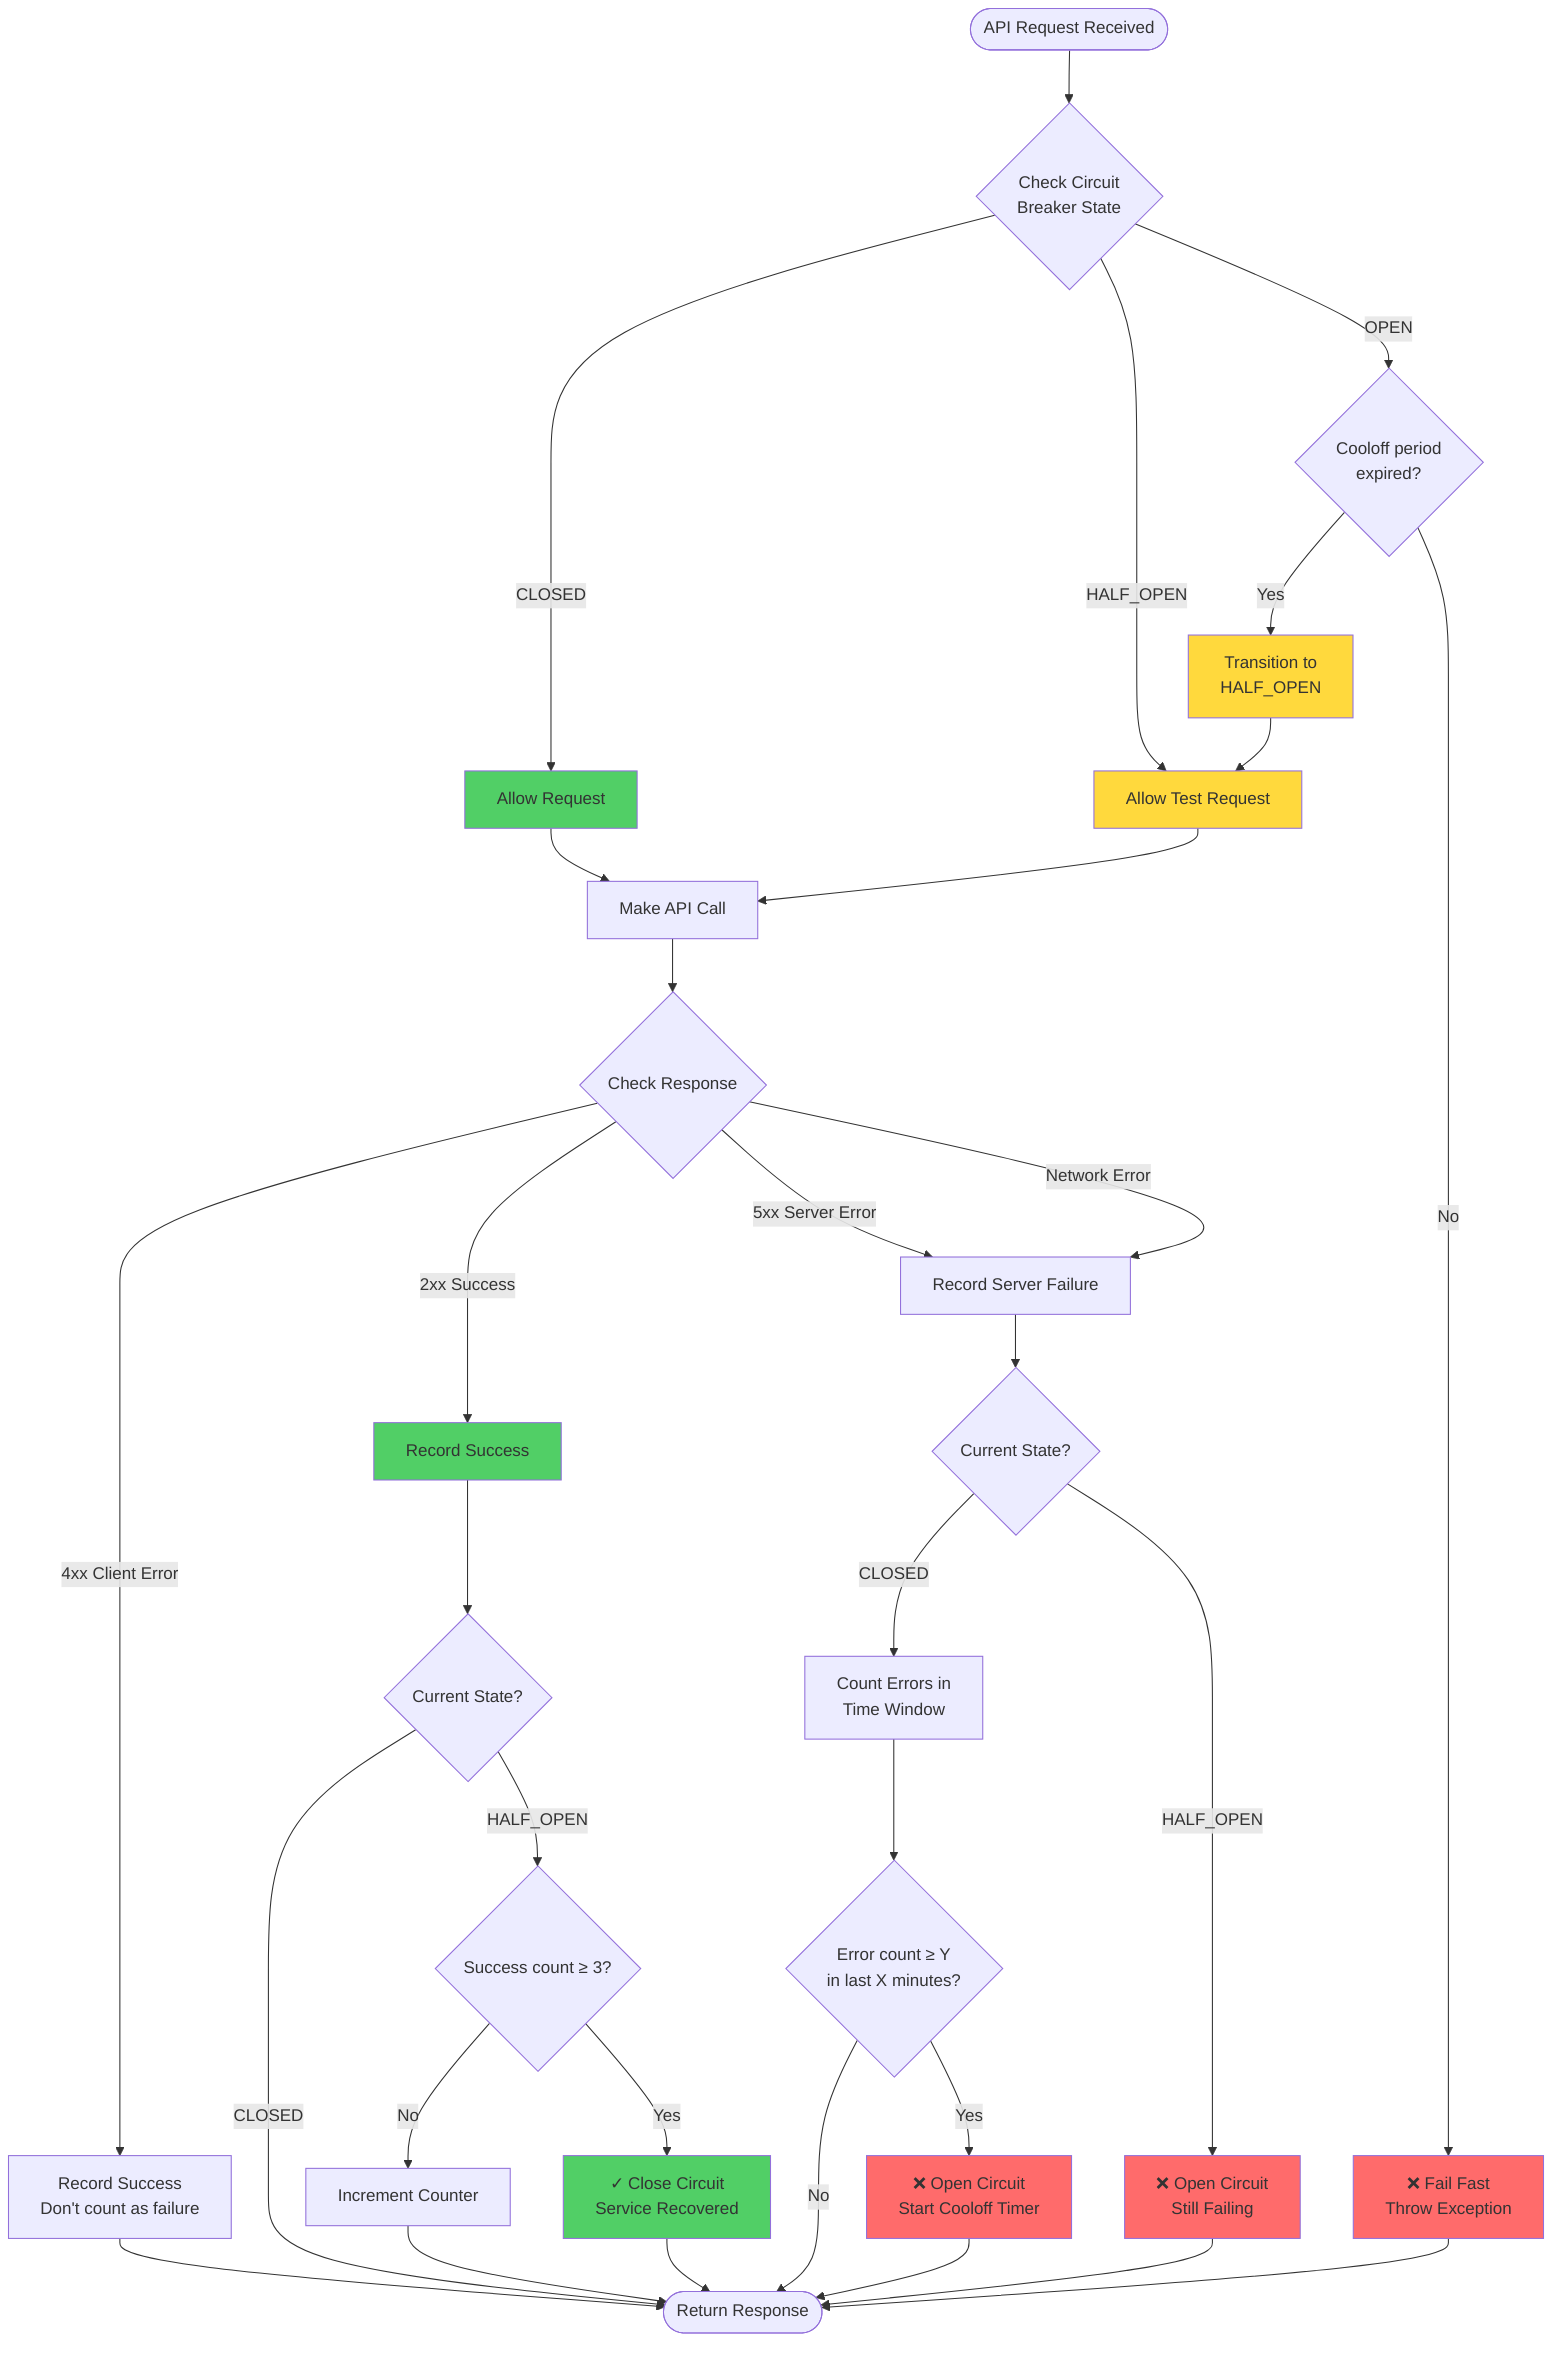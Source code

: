 flowchart TD
    Start([API Request Received]) --> CheckState{Check Circuit<br/>Breaker State}
    
    CheckState -->|CLOSED| AllowReq[Allow Request]
    CheckState -->|OPEN| CheckCooloff{Cooloff period<br/>expired?}
    CheckState -->|HALF_OPEN| AllowTest[Allow Test Request]
    
    CheckCooloff -->|No| FailFast[❌ Fail Fast<br/>Throw Exception]
    CheckCooloff -->|Yes| ToHalfOpen[Transition to<br/>HALF_OPEN]
    ToHalfOpen --> AllowTest
    
    AllowReq --> MakeCall[Make API Call]
    AllowTest --> MakeCall
    
    MakeCall --> CheckResponse{Check Response}
    
    CheckResponse -->|2xx Success| RecordSuccess[Record Success]
    CheckResponse -->|4xx Client Error| RecordSuccess2[Record Success<br/>Don't count as failure]
    CheckResponse -->|5xx Server Error| RecordFailure[Record Server Failure]
    CheckResponse -->|Network Error| RecordFailure
    
    RecordSuccess --> UpdateState1{Current State?}
    RecordSuccess2 --> End([Return Response])
    
    UpdateState1 -->|HALF_OPEN| CheckSuccessCount{Success count ≥ 3?}
    UpdateState1 -->|CLOSED| End
    
    CheckSuccessCount -->|Yes| TransitionClosed[✓ Close Circuit<br/>Service Recovered]
    CheckSuccessCount -->|No| IncCounter[Increment Counter]
    IncCounter --> End
    TransitionClosed --> End
    
    RecordFailure --> UpdateState2{Current State?}
    
    UpdateState2 -->|HALF_OPEN| TransitionOpen2[❌ Open Circuit<br/>Still Failing]
    UpdateState2 -->|CLOSED| CountErrors[Count Errors in<br/>Time Window]
    
    CountErrors --> CheckThreshold{Error count ≥ Y<br/>in last X minutes?}
    
    CheckThreshold -->|Yes| TransitionOpen[❌ Open Circuit<br/>Start Cooloff Timer]
    CheckThreshold -->|No| End
    
    TransitionOpen --> End
    TransitionOpen2 --> End
    FailFast --> End
    
    style FailFast fill:#ff6b6b
    style TransitionOpen fill:#ff6b6b
    style TransitionOpen2 fill:#ff6b6b
    style TransitionClosed fill:#51cf66
    style RecordSuccess fill:#51cf66
    style AllowReq fill:#51cf66
    style AllowTest fill:#ffd93d
    style ToHalfOpen fill:#ffd93d